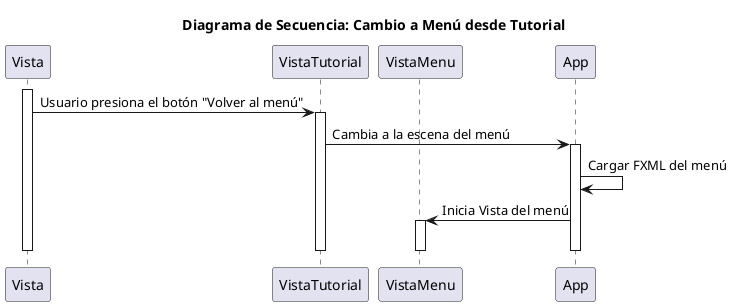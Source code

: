 @startuml

title Diagrama de Secuencia: Cambio a Menú desde Tutorial

participant Vista
participant VistaTutorial
participant VistaMenu
participant App

activate Vista
Vista -> VistaTutorial: Usuario presiona el botón "Volver al menú"
activate VistaTutorial
VistaTutorial -> App: Cambia a la escena del menú
activate App
App -> App: Cargar FXML del menú
App -> VistaMenu: Inicia Vista del menú
activate VistaMenu
deactivate App
deactivate VistaMenu
deactivate VistaTutorial
deactivate Vista

@enduml
